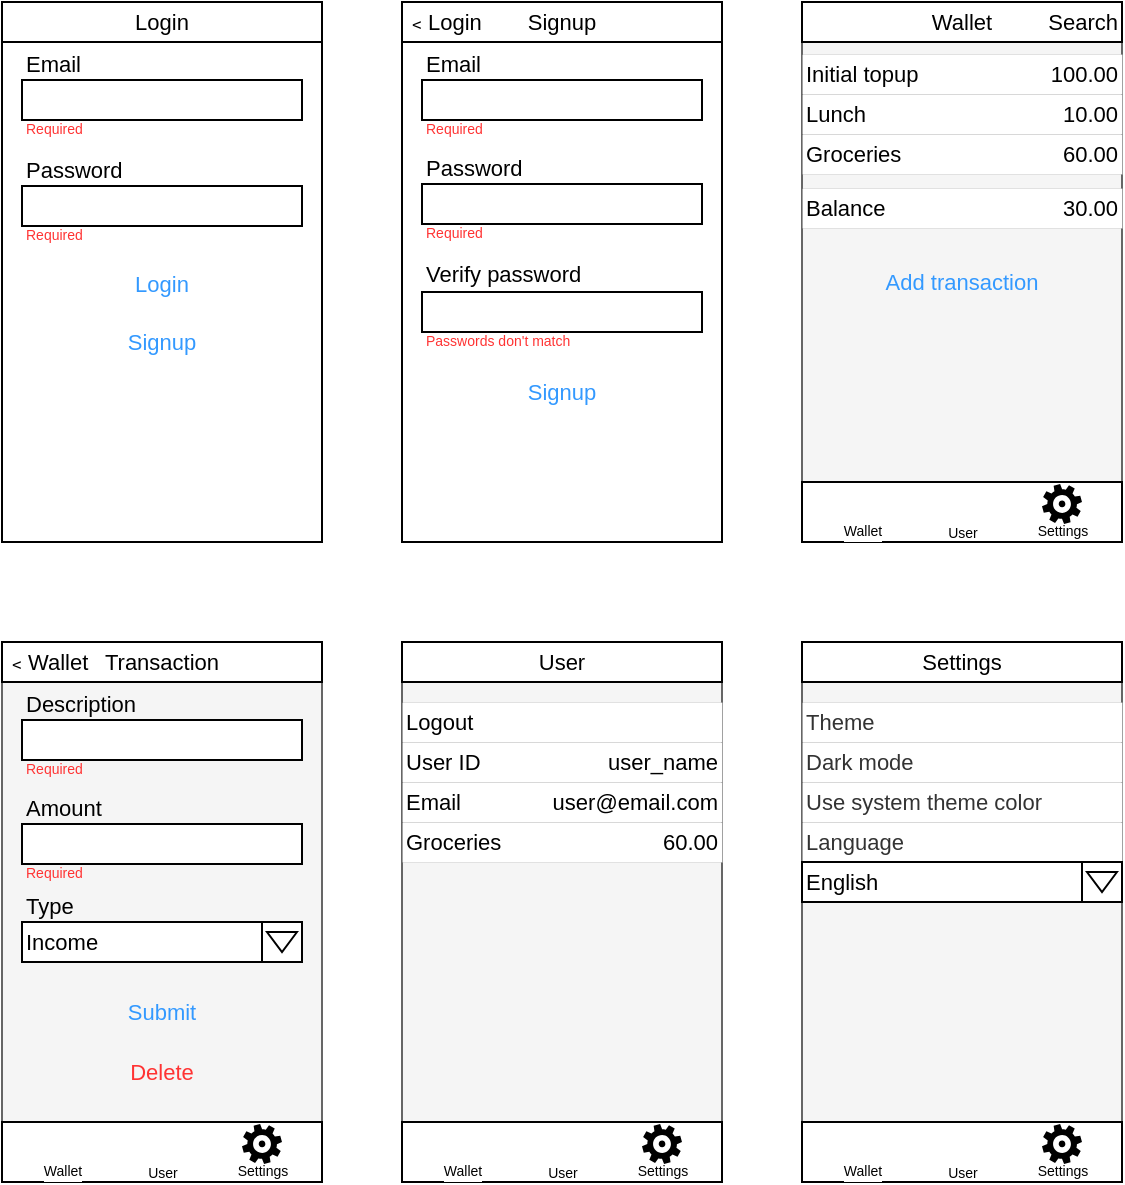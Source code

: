 <mxfile version="20.2.7" type="device"><diagram id="F3zrnqZUmeb--PFhkvri" name="Page-1"><mxGraphModel dx="970" dy="657" grid="0" gridSize="10" guides="1" tooltips="1" connect="1" arrows="1" fold="1" page="1" pageScale="1" pageWidth="827" pageHeight="1169" math="0" shadow="0"><root><mxCell id="0"/><mxCell id="1" parent="0"/><mxCell id="wF44i_n8FX6ynOEGwuIi-2" value="" style="shape=document;whiteSpace=wrap;html=1;boundedLbl=1;size=0;fontSize=11;" parent="1" vertex="1"><mxGeometry x="40" y="40" width="160" height="270" as="geometry"/></mxCell><mxCell id="wF44i_n8FX6ynOEGwuIi-4" value="Login" style="rounded=0;whiteSpace=wrap;html=1;fontSize=11;" parent="1" vertex="1"><mxGeometry x="40" y="40" width="160" height="20" as="geometry"/></mxCell><mxCell id="TGMApxpYu7ZYBVVxuvmO-1" value="" style="rounded=0;whiteSpace=wrap;html=1;fontSize=11;" parent="1" vertex="1"><mxGeometry x="50" y="79" width="140" height="20" as="geometry"/></mxCell><mxCell id="TGMApxpYu7ZYBVVxuvmO-2" value="Email" style="text;html=1;strokeColor=none;fillColor=none;align=left;verticalAlign=middle;whiteSpace=wrap;rounded=0;fontSize=11;" parent="1" vertex="1"><mxGeometry x="50" y="66" width="60" height="10" as="geometry"/></mxCell><mxCell id="TGMApxpYu7ZYBVVxuvmO-4" value="Required" style="text;html=1;strokeColor=none;fillColor=none;align=left;verticalAlign=middle;whiteSpace=wrap;rounded=0;fontSize=7;fontColor=#FF3333;" parent="1" vertex="1"><mxGeometry x="50" y="99" width="60" height="10" as="geometry"/></mxCell><mxCell id="TGMApxpYu7ZYBVVxuvmO-5" value="" style="rounded=0;whiteSpace=wrap;html=1;fontSize=11;" parent="1" vertex="1"><mxGeometry x="50" y="132" width="140" height="20" as="geometry"/></mxCell><mxCell id="TGMApxpYu7ZYBVVxuvmO-6" value="Password" style="text;html=1;strokeColor=none;fillColor=none;align=left;verticalAlign=middle;whiteSpace=wrap;rounded=0;fontSize=11;" parent="1" vertex="1"><mxGeometry x="50" y="119" width="60" height="10" as="geometry"/></mxCell><mxCell id="TGMApxpYu7ZYBVVxuvmO-7" value="Required" style="text;html=1;strokeColor=none;fillColor=none;align=left;verticalAlign=middle;whiteSpace=wrap;rounded=0;fontSize=7;fontColor=#FF3333;" parent="1" vertex="1"><mxGeometry x="50" y="152" width="60" height="10" as="geometry"/></mxCell><mxCell id="TGMApxpYu7ZYBVVxuvmO-8" value="Login" style="text;html=1;strokeColor=none;fillColor=none;align=center;verticalAlign=middle;whiteSpace=wrap;rounded=0;fontSize=11;fontColor=#3399FF;" parent="1" vertex="1"><mxGeometry x="90" y="171" width="60" height="20" as="geometry"/></mxCell><mxCell id="TGMApxpYu7ZYBVVxuvmO-9" value="" style="shape=document;whiteSpace=wrap;html=1;boundedLbl=1;size=0;fontSize=11;" parent="1" vertex="1"><mxGeometry x="240" y="40" width="160" height="270" as="geometry"/></mxCell><mxCell id="TGMApxpYu7ZYBVVxuvmO-10" value="Signup" style="rounded=0;whiteSpace=wrap;html=1;fontSize=11;" parent="1" vertex="1"><mxGeometry x="240" y="40" width="160" height="20" as="geometry"/></mxCell><mxCell id="TGMApxpYu7ZYBVVxuvmO-11" value="" style="rounded=0;whiteSpace=wrap;html=1;fontSize=11;" parent="1" vertex="1"><mxGeometry x="250" y="79" width="140" height="20" as="geometry"/></mxCell><mxCell id="TGMApxpYu7ZYBVVxuvmO-12" value="Email" style="text;html=1;strokeColor=none;fillColor=none;align=left;verticalAlign=middle;whiteSpace=wrap;rounded=0;fontSize=11;" parent="1" vertex="1"><mxGeometry x="250" y="66" width="60" height="10" as="geometry"/></mxCell><mxCell id="TGMApxpYu7ZYBVVxuvmO-13" value="Required" style="text;html=1;strokeColor=none;fillColor=none;align=left;verticalAlign=middle;whiteSpace=wrap;rounded=0;fontSize=7;fontColor=#FF3333;" parent="1" vertex="1"><mxGeometry x="250" y="99" width="60" height="10" as="geometry"/></mxCell><mxCell id="TGMApxpYu7ZYBVVxuvmO-14" value="" style="rounded=0;whiteSpace=wrap;html=1;fontSize=11;" parent="1" vertex="1"><mxGeometry x="250" y="131" width="140" height="20" as="geometry"/></mxCell><mxCell id="TGMApxpYu7ZYBVVxuvmO-15" value="Password" style="text;html=1;strokeColor=none;fillColor=none;align=left;verticalAlign=middle;whiteSpace=wrap;rounded=0;fontSize=11;" parent="1" vertex="1"><mxGeometry x="250" y="118" width="60" height="10" as="geometry"/></mxCell><mxCell id="TGMApxpYu7ZYBVVxuvmO-16" value="Required" style="text;html=1;strokeColor=none;fillColor=none;align=left;verticalAlign=middle;whiteSpace=wrap;rounded=0;fontSize=7;fontColor=#FF3333;" parent="1" vertex="1"><mxGeometry x="250" y="151" width="60" height="10" as="geometry"/></mxCell><mxCell id="TGMApxpYu7ZYBVVxuvmO-17" value="Signup" style="text;html=1;strokeColor=none;fillColor=none;align=center;verticalAlign=middle;whiteSpace=wrap;rounded=0;fontSize=11;fontColor=#3399FF;" parent="1" vertex="1"><mxGeometry x="290" y="225" width="60" height="20" as="geometry"/></mxCell><mxCell id="TGMApxpYu7ZYBVVxuvmO-19" value="&lt;span style=&quot;background-color: transparent; color: var(--black-800); font-family: var(--ff-mono); font-size: 11px; font-style: inherit; font-variant-ligatures: inherit; font-variant-caps: inherit; font-weight: inherit;&quot;&gt;﹤&lt;/span&gt;Login" style="text;html=1;strokeColor=none;fillColor=none;align=left;verticalAlign=middle;whiteSpace=wrap;rounded=0;fontSize=11;" parent="1" vertex="1"><mxGeometry x="240" y="45" width="60" height="10" as="geometry"/></mxCell><mxCell id="TGMApxpYu7ZYBVVxuvmO-20" value="Signup" style="text;html=1;strokeColor=none;fillColor=none;align=center;verticalAlign=middle;whiteSpace=wrap;rounded=0;fontSize=11;fontColor=#3399FF;" parent="1" vertex="1"><mxGeometry x="90" y="200" width="60" height="20" as="geometry"/></mxCell><mxCell id="TGMApxpYu7ZYBVVxuvmO-21" value="" style="rounded=0;whiteSpace=wrap;html=1;fontSize=11;" parent="1" vertex="1"><mxGeometry x="250" y="185" width="140" height="20" as="geometry"/></mxCell><mxCell id="TGMApxpYu7ZYBVVxuvmO-22" value="Verify password" style="text;html=1;strokeColor=none;fillColor=none;align=left;verticalAlign=middle;whiteSpace=wrap;rounded=0;fontSize=11;" parent="1" vertex="1"><mxGeometry x="250" y="171" width="110" height="10" as="geometry"/></mxCell><mxCell id="TGMApxpYu7ZYBVVxuvmO-23" value="Passwords don't match" style="text;html=1;strokeColor=none;fillColor=none;align=left;verticalAlign=middle;whiteSpace=wrap;rounded=0;fontSize=7;fontColor=#FF3333;" parent="1" vertex="1"><mxGeometry x="250" y="205" width="110" height="10" as="geometry"/></mxCell><mxCell id="TGMApxpYu7ZYBVVxuvmO-25" value="" style="shape=document;whiteSpace=wrap;html=1;boundedLbl=1;size=0;fillColor=#f5f5f5;fontColor=#333333;strokeColor=#666666;fontSize=11;" parent="1" vertex="1"><mxGeometry x="440" y="40" width="160" height="270" as="geometry"/></mxCell><mxCell id="TGMApxpYu7ZYBVVxuvmO-27" value="" style="rounded=0;whiteSpace=wrap;html=1;fillColor=#FFFFFF;fontColor=#333333;strokeColor=default;strokeWidth=0;perimeterSpacing=0;fontSize=11;" parent="1" vertex="1"><mxGeometry x="440" y="66" width="160" height="20" as="geometry"/></mxCell><mxCell id="TGMApxpYu7ZYBVVxuvmO-26" value="Wallet" style="rounded=0;whiteSpace=wrap;html=1;fontSize=11;" parent="1" vertex="1"><mxGeometry x="440" y="40" width="160" height="20" as="geometry"/></mxCell><mxCell id="TGMApxpYu7ZYBVVxuvmO-39" value="Initial topup" style="text;html=1;strokeColor=none;fillColor=none;align=left;verticalAlign=middle;whiteSpace=wrap;rounded=0;fontSize=11;" parent="1" vertex="1"><mxGeometry x="440" y="71" width="90" height="10" as="geometry"/></mxCell><mxCell id="TGMApxpYu7ZYBVVxuvmO-40" value="100.00" style="text;html=1;strokeColor=none;fillColor=none;align=right;verticalAlign=middle;whiteSpace=wrap;rounded=0;fontSize=11;" parent="1" vertex="1"><mxGeometry x="510" y="71" width="90" height="10" as="geometry"/></mxCell><mxCell id="TGMApxpYu7ZYBVVxuvmO-41" value="" style="rounded=0;whiteSpace=wrap;html=1;fillColor=#FFFFFF;fontColor=#333333;strokeColor=default;strokeWidth=0;fontSize=11;" parent="1" vertex="1"><mxGeometry x="440" y="86" width="160" height="20" as="geometry"/></mxCell><mxCell id="TGMApxpYu7ZYBVVxuvmO-42" value="Lunch" style="text;html=1;strokeColor=none;fillColor=none;align=left;verticalAlign=middle;whiteSpace=wrap;rounded=0;fontSize=11;" parent="1" vertex="1"><mxGeometry x="440" y="91" width="90" height="10" as="geometry"/></mxCell><mxCell id="TGMApxpYu7ZYBVVxuvmO-43" value="10.00" style="text;html=1;strokeColor=none;fillColor=none;align=right;verticalAlign=middle;whiteSpace=wrap;rounded=0;fontSize=11;" parent="1" vertex="1"><mxGeometry x="510" y="91" width="90" height="10" as="geometry"/></mxCell><mxCell id="TGMApxpYu7ZYBVVxuvmO-44" value="" style="rounded=0;whiteSpace=wrap;html=1;fillColor=#FFFFFF;fontColor=#333333;strokeColor=default;strokeWidth=0;fontSize=11;" parent="1" vertex="1"><mxGeometry x="440" y="106" width="160" height="20" as="geometry"/></mxCell><mxCell id="TGMApxpYu7ZYBVVxuvmO-45" value="Groceries" style="text;html=1;strokeColor=none;fillColor=none;align=left;verticalAlign=middle;whiteSpace=wrap;rounded=0;fontSize=11;" parent="1" vertex="1"><mxGeometry x="440" y="111" width="90" height="10" as="geometry"/></mxCell><mxCell id="TGMApxpYu7ZYBVVxuvmO-46" value="60.00" style="text;html=1;strokeColor=none;fillColor=none;align=right;verticalAlign=middle;whiteSpace=wrap;rounded=0;fontSize=11;" parent="1" vertex="1"><mxGeometry x="510" y="111" width="90" height="10" as="geometry"/></mxCell><mxCell id="TGMApxpYu7ZYBVVxuvmO-47" value="" style="rounded=0;whiteSpace=wrap;html=1;fillColor=#FFFFFF;fontColor=#333333;strokeColor=default;strokeWidth=0;fontSize=11;" parent="1" vertex="1"><mxGeometry x="440" y="133" width="160" height="20" as="geometry"/></mxCell><mxCell id="TGMApxpYu7ZYBVVxuvmO-48" value="Balance" style="text;html=1;strokeColor=none;fillColor=none;align=left;verticalAlign=middle;whiteSpace=wrap;rounded=0;fontSize=11;" parent="1" vertex="1"><mxGeometry x="440" y="138" width="90" height="10" as="geometry"/></mxCell><mxCell id="TGMApxpYu7ZYBVVxuvmO-49" value="30.00" style="text;html=1;strokeColor=none;fillColor=none;align=right;verticalAlign=middle;whiteSpace=wrap;rounded=0;fontSize=11;" parent="1" vertex="1"><mxGeometry x="510" y="138" width="90" height="10" as="geometry"/></mxCell><mxCell id="TGMApxpYu7ZYBVVxuvmO-50" value="Add transaction" style="text;html=1;strokeColor=none;fillColor=none;align=center;verticalAlign=middle;whiteSpace=wrap;rounded=0;fontSize=11;fontColor=#3399FF;" parent="1" vertex="1"><mxGeometry x="480" y="170" width="80" height="20" as="geometry"/></mxCell><mxCell id="TGMApxpYu7ZYBVVxuvmO-51" value="" style="rounded=0;whiteSpace=wrap;html=1;fontSize=11;fontColor=#3399FF;strokeColor=default;strokeWidth=1;fillColor=#FFFFFF;" parent="1" vertex="1"><mxGeometry x="440" y="280" width="160" height="30" as="geometry"/></mxCell><mxCell id="TGMApxpYu7ZYBVVxuvmO-52" value="Wallet" style="shape=image;verticalAlign=middle;verticalLabelPosition=bottom;labelBackgroundColor=#ffffff;imageAspect=0;aspect=fixed;image=https://cdn1.iconfinder.com/data/icons/ionicons-outline-vol-2/512/wallet-outline-128.png;fontSize=7;fontColor=#000000;strokeColor=default;strokeWidth=1;fillColor=#FFFFFF;horizontal=1;html=1;spacing=0;spacingBottom=10;" parent="1" vertex="1"><mxGeometry x="460" y="280" width="20" height="20" as="geometry"/></mxCell><mxCell id="TGMApxpYu7ZYBVVxuvmO-58" value="User" style="shape=image;html=1;verticalAlign=bottom;verticalLabelPosition=bottom;labelBackgroundColor=none;imageAspect=0;aspect=fixed;image=https://cdn0.iconfinder.com/data/icons/evericons-24px-vol-2/24/at-sign-128.png;fontSize=7;fontColor=#000000;strokeColor=default;strokeWidth=1;fillColor=#FFFFFF;spacingBottom=10;spacing=0;" parent="1" vertex="1"><mxGeometry x="510" y="280" width="20" height="20" as="geometry"/></mxCell><mxCell id="TGMApxpYu7ZYBVVxuvmO-63" value="Settings" style="sketch=0;pointerEvents=1;shadow=0;dashed=0;html=1;strokeColor=none;fillColor=#000000;labelPosition=center;verticalLabelPosition=bottom;verticalAlign=bottom;outlineConnect=0;align=center;shape=mxgraph.office.concepts.settings_office_365;fontSize=7;fontColor=#000000;spacingBottom=10;" parent="1" vertex="1"><mxGeometry x="560" y="281" width="20" height="20" as="geometry"/></mxCell><mxCell id="TGMApxpYu7ZYBVVxuvmO-64" value="" style="shape=document;whiteSpace=wrap;html=1;boundedLbl=1;size=0;fillColor=#f5f5f5;fontColor=#333333;strokeColor=#666666;fontSize=11;" parent="1" vertex="1"><mxGeometry x="40" y="360" width="160" height="270" as="geometry"/></mxCell><mxCell id="TGMApxpYu7ZYBVVxuvmO-66" value="Transaction" style="rounded=0;whiteSpace=wrap;html=1;fontSize=11;" parent="1" vertex="1"><mxGeometry x="40" y="360" width="160" height="20" as="geometry"/></mxCell><mxCell id="TGMApxpYu7ZYBVVxuvmO-79" value="" style="rounded=0;whiteSpace=wrap;html=1;fontSize=11;fontColor=#3399FF;strokeColor=default;strokeWidth=1;fillColor=#FFFFFF;" parent="1" vertex="1"><mxGeometry x="40" y="600" width="160" height="30" as="geometry"/></mxCell><mxCell id="TGMApxpYu7ZYBVVxuvmO-80" value="Wallet" style="shape=image;verticalAlign=middle;verticalLabelPosition=bottom;labelBackgroundColor=#ffffff;imageAspect=0;aspect=fixed;image=https://cdn1.iconfinder.com/data/icons/ionicons-outline-vol-2/512/wallet-outline-128.png;fontSize=7;fontColor=#000000;strokeColor=default;strokeWidth=1;fillColor=#FFFFFF;horizontal=1;html=1;spacing=0;spacingBottom=10;" parent="1" vertex="1"><mxGeometry x="60" y="600" width="20" height="20" as="geometry"/></mxCell><mxCell id="TGMApxpYu7ZYBVVxuvmO-81" value="User" style="shape=image;html=1;verticalAlign=bottom;verticalLabelPosition=bottom;labelBackgroundColor=none;imageAspect=0;aspect=fixed;image=https://cdn0.iconfinder.com/data/icons/evericons-24px-vol-2/24/at-sign-128.png;fontSize=7;fontColor=#000000;strokeColor=default;strokeWidth=1;fillColor=#FFFFFF;spacingBottom=10;spacing=0;" parent="1" vertex="1"><mxGeometry x="110" y="600" width="20" height="20" as="geometry"/></mxCell><mxCell id="TGMApxpYu7ZYBVVxuvmO-82" value="Settings" style="sketch=0;pointerEvents=1;shadow=0;dashed=0;html=1;strokeColor=none;fillColor=#000000;labelPosition=center;verticalLabelPosition=bottom;verticalAlign=bottom;outlineConnect=0;align=center;shape=mxgraph.office.concepts.settings_office_365;fontSize=7;fontColor=#000000;spacingBottom=10;" parent="1" vertex="1"><mxGeometry x="160" y="601" width="20" height="20" as="geometry"/></mxCell><mxCell id="TGMApxpYu7ZYBVVxuvmO-83" value="&lt;span style=&quot;background-color: transparent; color: var(--black-800); font-family: var(--ff-mono); font-size: 11px; font-style: inherit; font-variant-ligatures: inherit; font-variant-caps: inherit; font-weight: inherit;&quot;&gt;﹤Wallet&lt;/span&gt;" style="text;html=1;strokeColor=none;fillColor=none;align=left;verticalAlign=middle;whiteSpace=wrap;rounded=0;fontSize=11;" parent="1" vertex="1"><mxGeometry x="40" y="365" width="60" height="10" as="geometry"/></mxCell><mxCell id="TGMApxpYu7ZYBVVxuvmO-84" value="" style="rounded=0;whiteSpace=wrap;html=1;fontSize=11;" parent="1" vertex="1"><mxGeometry x="50" y="399" width="140" height="20" as="geometry"/></mxCell><mxCell id="TGMApxpYu7ZYBVVxuvmO-85" value="Description" style="text;html=1;strokeColor=none;fillColor=none;align=left;verticalAlign=middle;whiteSpace=wrap;rounded=0;fontSize=11;" parent="1" vertex="1"><mxGeometry x="50" y="386" width="60" height="10" as="geometry"/></mxCell><mxCell id="TGMApxpYu7ZYBVVxuvmO-86" value="Required" style="text;html=1;strokeColor=none;fillColor=none;align=left;verticalAlign=middle;whiteSpace=wrap;rounded=0;fontSize=7;fontColor=#FF3333;" parent="1" vertex="1"><mxGeometry x="50" y="419" width="60" height="10" as="geometry"/></mxCell><mxCell id="TGMApxpYu7ZYBVVxuvmO-87" value="" style="rounded=0;whiteSpace=wrap;html=1;fontSize=11;" parent="1" vertex="1"><mxGeometry x="50" y="451" width="140" height="20" as="geometry"/></mxCell><mxCell id="TGMApxpYu7ZYBVVxuvmO-88" value="Amount" style="text;html=1;strokeColor=none;fillColor=none;align=left;verticalAlign=middle;whiteSpace=wrap;rounded=0;fontSize=11;" parent="1" vertex="1"><mxGeometry x="50" y="438" width="60" height="10" as="geometry"/></mxCell><mxCell id="TGMApxpYu7ZYBVVxuvmO-89" value="Required" style="text;html=1;strokeColor=none;fillColor=none;align=left;verticalAlign=middle;whiteSpace=wrap;rounded=0;fontSize=7;fontColor=#FF3333;" parent="1" vertex="1"><mxGeometry x="50" y="471" width="60" height="10" as="geometry"/></mxCell><mxCell id="TGMApxpYu7ZYBVVxuvmO-90" value="Submit" style="text;html=1;strokeColor=none;fillColor=none;align=center;verticalAlign=middle;whiteSpace=wrap;rounded=0;fontSize=11;fontColor=#3399FF;" parent="1" vertex="1"><mxGeometry x="90" y="535" width="60" height="20" as="geometry"/></mxCell><mxCell id="TGMApxpYu7ZYBVVxuvmO-94" value="Search" style="text;html=1;strokeColor=none;fillColor=none;align=right;verticalAlign=middle;whiteSpace=wrap;rounded=0;fontSize=11;" parent="1" vertex="1"><mxGeometry x="540" y="45" width="60" height="10" as="geometry"/></mxCell><mxCell id="nVJjZ4iwD8-vnY1fFd-H-2" value="Income" style="rounded=0;whiteSpace=wrap;html=1;fontSize=11;align=left;" vertex="1" parent="1"><mxGeometry x="50" y="500" width="140" height="20" as="geometry"/></mxCell><mxCell id="nVJjZ4iwD8-vnY1fFd-H-3" value="Type" style="text;html=1;strokeColor=none;fillColor=none;align=left;verticalAlign=middle;whiteSpace=wrap;rounded=0;fontSize=11;" vertex="1" parent="1"><mxGeometry x="50" y="487" width="60" height="10" as="geometry"/></mxCell><mxCell id="nVJjZ4iwD8-vnY1fFd-H-4" value="" style="rounded=0;whiteSpace=wrap;html=1;" vertex="1" parent="1"><mxGeometry x="170" y="500" width="20" height="20" as="geometry"/></mxCell><mxCell id="nVJjZ4iwD8-vnY1fFd-H-5" value="" style="triangle;whiteSpace=wrap;html=1;rotation=90;" vertex="1" parent="1"><mxGeometry x="175" y="502.5" width="10" height="15" as="geometry"/></mxCell><mxCell id="nVJjZ4iwD8-vnY1fFd-H-6" value="" style="shape=document;whiteSpace=wrap;html=1;boundedLbl=1;size=0;fillColor=#f5f5f5;fontColor=#333333;strokeColor=#666666;fontSize=11;" vertex="1" parent="1"><mxGeometry x="240" y="360" width="160" height="270" as="geometry"/></mxCell><mxCell id="nVJjZ4iwD8-vnY1fFd-H-7" value="" style="rounded=0;whiteSpace=wrap;html=1;fillColor=#FFFFFF;fontColor=#333333;strokeColor=default;strokeWidth=0;perimeterSpacing=0;fontSize=11;" vertex="1" parent="1"><mxGeometry x="240" y="410" width="160" height="20" as="geometry"/></mxCell><mxCell id="nVJjZ4iwD8-vnY1fFd-H-8" value="User" style="rounded=0;whiteSpace=wrap;html=1;fontSize=11;" vertex="1" parent="1"><mxGeometry x="240" y="360" width="160" height="20" as="geometry"/></mxCell><mxCell id="nVJjZ4iwD8-vnY1fFd-H-9" value="User ID" style="text;html=1;strokeColor=none;fillColor=none;align=left;verticalAlign=middle;whiteSpace=wrap;rounded=0;fontSize=11;" vertex="1" parent="1"><mxGeometry x="240" y="415" width="90" height="10" as="geometry"/></mxCell><mxCell id="nVJjZ4iwD8-vnY1fFd-H-10" value="user_name" style="text;html=1;strokeColor=none;fillColor=none;align=right;verticalAlign=middle;whiteSpace=wrap;rounded=0;fontSize=11;" vertex="1" parent="1"><mxGeometry x="310" y="415" width="90" height="10" as="geometry"/></mxCell><mxCell id="nVJjZ4iwD8-vnY1fFd-H-11" value="" style="rounded=0;whiteSpace=wrap;html=1;fillColor=#FFFFFF;fontColor=#333333;strokeColor=default;strokeWidth=0;fontSize=11;" vertex="1" parent="1"><mxGeometry x="240" y="430" width="160" height="20" as="geometry"/></mxCell><mxCell id="nVJjZ4iwD8-vnY1fFd-H-12" value="Email" style="text;html=1;strokeColor=none;fillColor=none;align=left;verticalAlign=middle;whiteSpace=wrap;rounded=0;fontSize=11;" vertex="1" parent="1"><mxGeometry x="240" y="435" width="90" height="10" as="geometry"/></mxCell><mxCell id="nVJjZ4iwD8-vnY1fFd-H-13" value="user@email.com" style="text;html=1;strokeColor=none;fillColor=none;align=right;verticalAlign=middle;whiteSpace=wrap;rounded=0;fontSize=11;" vertex="1" parent="1"><mxGeometry x="310" y="435" width="90" height="10" as="geometry"/></mxCell><mxCell id="nVJjZ4iwD8-vnY1fFd-H-14" value="" style="rounded=0;whiteSpace=wrap;html=1;fillColor=#FFFFFF;fontColor=#333333;strokeColor=default;strokeWidth=0;fontSize=11;" vertex="1" parent="1"><mxGeometry x="240" y="450" width="160" height="20" as="geometry"/></mxCell><mxCell id="nVJjZ4iwD8-vnY1fFd-H-15" value="Groceries" style="text;html=1;strokeColor=none;fillColor=none;align=left;verticalAlign=middle;whiteSpace=wrap;rounded=0;fontSize=11;" vertex="1" parent="1"><mxGeometry x="240" y="455" width="90" height="10" as="geometry"/></mxCell><mxCell id="nVJjZ4iwD8-vnY1fFd-H-16" value="60.00" style="text;html=1;strokeColor=none;fillColor=none;align=right;verticalAlign=middle;whiteSpace=wrap;rounded=0;fontSize=11;" vertex="1" parent="1"><mxGeometry x="310" y="455" width="90" height="10" as="geometry"/></mxCell><mxCell id="nVJjZ4iwD8-vnY1fFd-H-21" value="" style="rounded=0;whiteSpace=wrap;html=1;fontSize=11;fontColor=#3399FF;strokeColor=default;strokeWidth=1;fillColor=#FFFFFF;" vertex="1" parent="1"><mxGeometry x="240" y="600" width="160" height="30" as="geometry"/></mxCell><mxCell id="nVJjZ4iwD8-vnY1fFd-H-22" value="Wallet" style="shape=image;verticalAlign=middle;verticalLabelPosition=bottom;labelBackgroundColor=#ffffff;imageAspect=0;aspect=fixed;image=https://cdn1.iconfinder.com/data/icons/ionicons-outline-vol-2/512/wallet-outline-128.png;fontSize=7;fontColor=#000000;strokeColor=default;strokeWidth=1;fillColor=#FFFFFF;horizontal=1;html=1;spacing=0;spacingBottom=10;" vertex="1" parent="1"><mxGeometry x="260" y="600" width="20" height="20" as="geometry"/></mxCell><mxCell id="nVJjZ4iwD8-vnY1fFd-H-23" value="User" style="shape=image;html=1;verticalAlign=bottom;verticalLabelPosition=bottom;labelBackgroundColor=none;imageAspect=0;aspect=fixed;image=https://cdn0.iconfinder.com/data/icons/evericons-24px-vol-2/24/at-sign-128.png;fontSize=7;fontColor=#000000;strokeColor=default;strokeWidth=1;fillColor=#FFFFFF;spacingBottom=10;spacing=0;" vertex="1" parent="1"><mxGeometry x="310" y="600" width="20" height="20" as="geometry"/></mxCell><mxCell id="nVJjZ4iwD8-vnY1fFd-H-24" value="Settings" style="sketch=0;pointerEvents=1;shadow=0;dashed=0;html=1;strokeColor=none;fillColor=#000000;labelPosition=center;verticalLabelPosition=bottom;verticalAlign=bottom;outlineConnect=0;align=center;shape=mxgraph.office.concepts.settings_office_365;fontSize=7;fontColor=#000000;spacingBottom=10;" vertex="1" parent="1"><mxGeometry x="360" y="601" width="20" height="20" as="geometry"/></mxCell><mxCell id="nVJjZ4iwD8-vnY1fFd-H-26" value="" style="rounded=0;whiteSpace=wrap;html=1;fillColor=#FFFFFF;fontColor=#333333;strokeColor=default;strokeWidth=0;perimeterSpacing=0;fontSize=11;" vertex="1" parent="1"><mxGeometry x="240" y="390" width="160" height="20" as="geometry"/></mxCell><mxCell id="nVJjZ4iwD8-vnY1fFd-H-27" value="Logout" style="text;html=1;strokeColor=none;fillColor=none;align=left;verticalAlign=middle;whiteSpace=wrap;rounded=0;fontSize=11;" vertex="1" parent="1"><mxGeometry x="240" y="395" width="90" height="10" as="geometry"/></mxCell><mxCell id="nVJjZ4iwD8-vnY1fFd-H-29" value="" style="shape=document;whiteSpace=wrap;html=1;boundedLbl=1;size=0;fillColor=#f5f5f5;fontColor=#333333;strokeColor=#666666;fontSize=11;" vertex="1" parent="1"><mxGeometry x="440" y="360" width="160" height="270" as="geometry"/></mxCell><mxCell id="nVJjZ4iwD8-vnY1fFd-H-30" value="Dark mode" style="rounded=0;whiteSpace=wrap;html=1;fillColor=#FFFFFF;fontColor=#333333;strokeColor=default;strokeWidth=0;perimeterSpacing=0;fontSize=11;align=left;" vertex="1" parent="1"><mxGeometry x="440" y="410" width="160" height="20" as="geometry"/></mxCell><mxCell id="nVJjZ4iwD8-vnY1fFd-H-31" value="Settings" style="rounded=0;whiteSpace=wrap;html=1;fontSize=11;" vertex="1" parent="1"><mxGeometry x="440" y="360" width="160" height="20" as="geometry"/></mxCell><mxCell id="nVJjZ4iwD8-vnY1fFd-H-34" value="Use system theme color" style="rounded=0;whiteSpace=wrap;html=1;fillColor=#FFFFFF;fontColor=#333333;strokeColor=default;strokeWidth=0;fontSize=11;align=left;" vertex="1" parent="1"><mxGeometry x="440" y="430" width="160" height="20" as="geometry"/></mxCell><mxCell id="nVJjZ4iwD8-vnY1fFd-H-37" value="Language" style="rounded=0;whiteSpace=wrap;html=1;fillColor=#FFFFFF;fontColor=#333333;strokeColor=default;strokeWidth=0;fontSize=11;align=left;" vertex="1" parent="1"><mxGeometry x="440" y="450" width="160" height="20" as="geometry"/></mxCell><mxCell id="nVJjZ4iwD8-vnY1fFd-H-40" value="" style="rounded=0;whiteSpace=wrap;html=1;fontSize=11;fontColor=#3399FF;strokeColor=default;strokeWidth=1;fillColor=#FFFFFF;" vertex="1" parent="1"><mxGeometry x="440" y="600" width="160" height="30" as="geometry"/></mxCell><mxCell id="nVJjZ4iwD8-vnY1fFd-H-41" value="Wallet" style="shape=image;verticalAlign=middle;verticalLabelPosition=bottom;labelBackgroundColor=#ffffff;imageAspect=0;aspect=fixed;image=https://cdn1.iconfinder.com/data/icons/ionicons-outline-vol-2/512/wallet-outline-128.png;fontSize=7;fontColor=#000000;strokeColor=default;strokeWidth=1;fillColor=#FFFFFF;horizontal=1;html=1;spacing=0;spacingBottom=10;" vertex="1" parent="1"><mxGeometry x="460" y="600" width="20" height="20" as="geometry"/></mxCell><mxCell id="nVJjZ4iwD8-vnY1fFd-H-42" value="User" style="shape=image;html=1;verticalAlign=bottom;verticalLabelPosition=bottom;labelBackgroundColor=none;imageAspect=0;aspect=fixed;image=https://cdn0.iconfinder.com/data/icons/evericons-24px-vol-2/24/at-sign-128.png;fontSize=7;fontColor=#000000;strokeColor=default;strokeWidth=1;fillColor=#FFFFFF;spacingBottom=10;spacing=0;" vertex="1" parent="1"><mxGeometry x="510" y="600" width="20" height="20" as="geometry"/></mxCell><mxCell id="nVJjZ4iwD8-vnY1fFd-H-43" value="Settings" style="sketch=0;pointerEvents=1;shadow=0;dashed=0;html=1;strokeColor=none;fillColor=#000000;labelPosition=center;verticalLabelPosition=bottom;verticalAlign=bottom;outlineConnect=0;align=center;shape=mxgraph.office.concepts.settings_office_365;fontSize=7;fontColor=#000000;spacingBottom=10;" vertex="1" parent="1"><mxGeometry x="560" y="601" width="20" height="20" as="geometry"/></mxCell><mxCell id="nVJjZ4iwD8-vnY1fFd-H-44" value="Theme" style="rounded=0;whiteSpace=wrap;html=1;fillColor=#FFFFFF;fontColor=#333333;strokeColor=default;strokeWidth=0;perimeterSpacing=0;fontSize=11;align=left;" vertex="1" parent="1"><mxGeometry x="440" y="390" width="160" height="20" as="geometry"/></mxCell><mxCell id="nVJjZ4iwD8-vnY1fFd-H-46" value="" style="shape=image;html=1;verticalAlign=top;verticalLabelPosition=bottom;labelBackgroundColor=#ffffff;imageAspect=0;aspect=fixed;image=https://cdn1.iconfinder.com/data/icons/ionicons-fill-vol-2/512/toggle-128.png" vertex="1" parent="1"><mxGeometry x="570" y="407.5" width="25" height="25" as="geometry"/></mxCell><mxCell id="nVJjZ4iwD8-vnY1fFd-H-47" value="" style="shape=image;html=1;verticalAlign=top;verticalLabelPosition=bottom;labelBackgroundColor=#ffffff;imageAspect=0;aspect=fixed;image=https://cdn1.iconfinder.com/data/icons/ionicons-fill-vol-2/512/toggle-128.png" vertex="1" parent="1"><mxGeometry x="570" y="427.5" width="25" height="25" as="geometry"/></mxCell><mxCell id="nVJjZ4iwD8-vnY1fFd-H-49" value="English" style="rounded=0;whiteSpace=wrap;html=1;fontSize=11;align=left;" vertex="1" parent="1"><mxGeometry x="440" y="470" width="160" height="20" as="geometry"/></mxCell><mxCell id="nVJjZ4iwD8-vnY1fFd-H-51" value="" style="rounded=0;whiteSpace=wrap;html=1;" vertex="1" parent="1"><mxGeometry x="580" y="470" width="20" height="20" as="geometry"/></mxCell><mxCell id="nVJjZ4iwD8-vnY1fFd-H-52" value="" style="triangle;whiteSpace=wrap;html=1;rotation=90;" vertex="1" parent="1"><mxGeometry x="585" y="472.5" width="10" height="15" as="geometry"/></mxCell><mxCell id="nVJjZ4iwD8-vnY1fFd-H-53" value="Delete" style="text;html=1;strokeColor=none;fillColor=none;align=center;verticalAlign=middle;whiteSpace=wrap;rounded=0;fontSize=11;fontColor=#FF3333;" vertex="1" parent="1"><mxGeometry x="90" y="565" width="60" height="20" as="geometry"/></mxCell></root></mxGraphModel></diagram></mxfile>